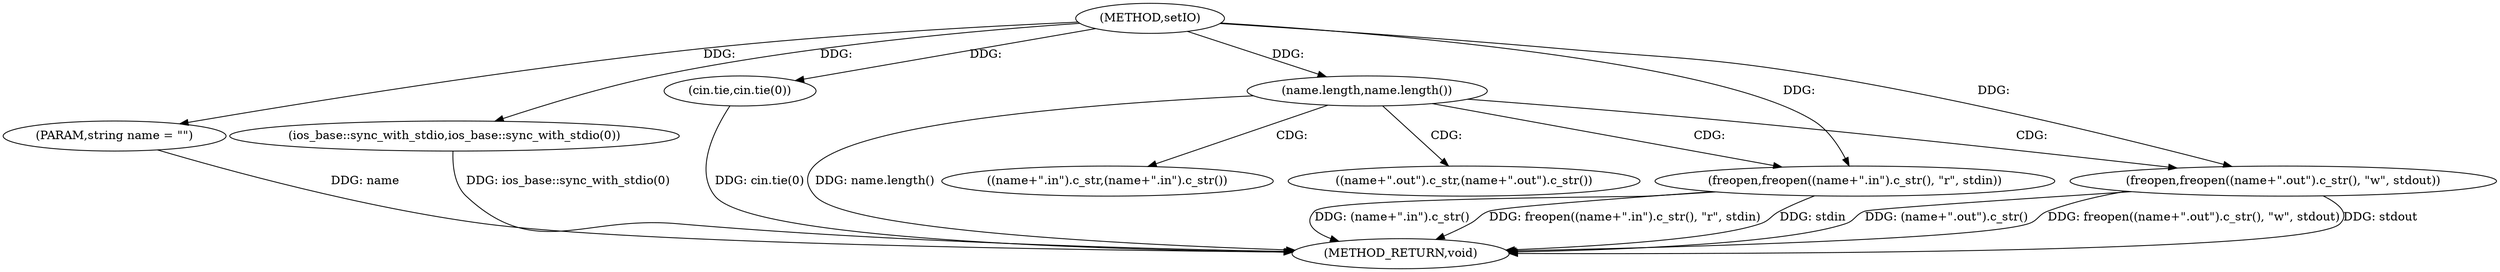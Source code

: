 digraph "setIO" {  
"1000101" [label = "(METHOD,setIO)" ]
"1000119" [label = "(METHOD_RETURN,void)" ]
"1000102" [label = "(PARAM,string name = \"\")" ]
"1000104" [label = "(ios_base::sync_with_stdio,ios_base::sync_with_stdio(0))" ]
"1000106" [label = "(cin.tie,cin.tie(0))" ]
"1000109" [label = "(name.length,name.length())" ]
"1000111" [label = "(freopen,freopen((name+\".in\").c_str(), \"r\", stdin))" ]
"1000115" [label = "(freopen,freopen((name+\".out\").c_str(), \"w\", stdout))" ]
"1000112" [label = "((name+\".in\").c_str,(name+\".in\").c_str())" ]
"1000116" [label = "((name+\".out\").c_str,(name+\".out\").c_str())" ]
  "1000102" -> "1000119"  [ label = "DDG: name"] 
  "1000104" -> "1000119"  [ label = "DDG: ios_base::sync_with_stdio(0)"] 
  "1000106" -> "1000119"  [ label = "DDG: cin.tie(0)"] 
  "1000109" -> "1000119"  [ label = "DDG: name.length()"] 
  "1000111" -> "1000119"  [ label = "DDG: (name+\".in\").c_str()"] 
  "1000111" -> "1000119"  [ label = "DDG: freopen((name+\".in\").c_str(), \"r\", stdin)"] 
  "1000115" -> "1000119"  [ label = "DDG: (name+\".out\").c_str()"] 
  "1000115" -> "1000119"  [ label = "DDG: freopen((name+\".out\").c_str(), \"w\", stdout)"] 
  "1000111" -> "1000119"  [ label = "DDG: stdin"] 
  "1000115" -> "1000119"  [ label = "DDG: stdout"] 
  "1000101" -> "1000102"  [ label = "DDG: "] 
  "1000101" -> "1000104"  [ label = "DDG: "] 
  "1000101" -> "1000106"  [ label = "DDG: "] 
  "1000101" -> "1000109"  [ label = "DDG: "] 
  "1000101" -> "1000111"  [ label = "DDG: "] 
  "1000101" -> "1000115"  [ label = "DDG: "] 
  "1000109" -> "1000112"  [ label = "CDG: "] 
  "1000109" -> "1000115"  [ label = "CDG: "] 
  "1000109" -> "1000116"  [ label = "CDG: "] 
  "1000109" -> "1000111"  [ label = "CDG: "] 
}

